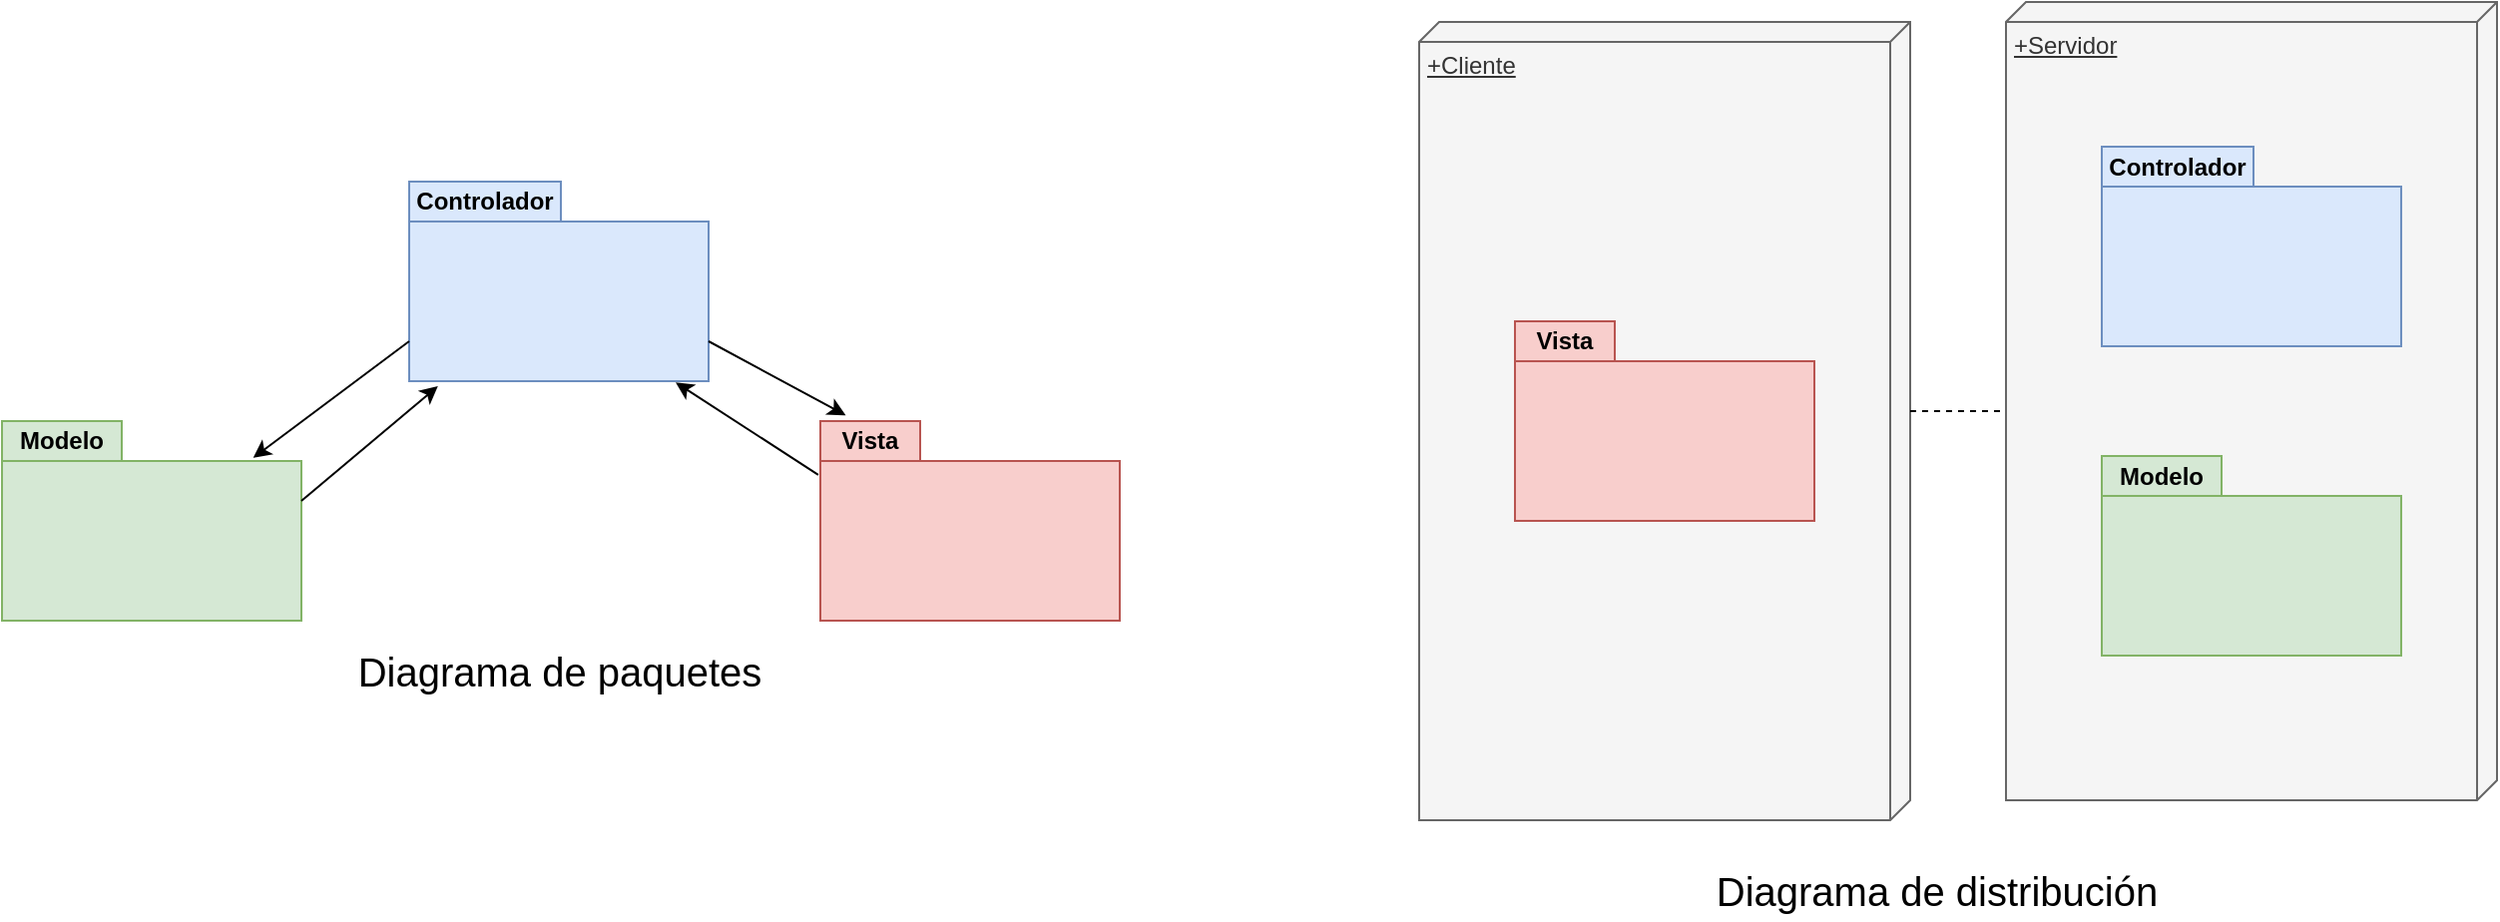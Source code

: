 <mxfile version="22.0.6" type="google">
  <diagram name="Página-1" id="UPdanoPQj8irITLxJ3jQ">
    <mxGraphModel grid="1" page="1" gridSize="10" guides="1" tooltips="1" connect="1" arrows="1" fold="1" pageScale="1" pageWidth="827" pageHeight="1169" math="0" shadow="0">
      <root>
        <mxCell id="0" />
        <mxCell id="1" parent="0" />
        <mxCell id="MygDGelbfHjvNn6pyy2d-1" value="&lt;font style=&quot;font-size: 20px;&quot;&gt;Diagrama de paquetes&lt;/font&gt;" style="text;html=1;strokeColor=none;fillColor=none;align=center;verticalAlign=middle;whiteSpace=wrap;rounded=0;" vertex="1" parent="1">
          <mxGeometry x="223.5" y="330" width="211" height="30" as="geometry" />
        </mxCell>
        <mxCell id="MygDGelbfHjvNn6pyy2d-4" value="Controlador" style="shape=folder;fontStyle=1;tabWidth=76;tabHeight=20;tabPosition=left;html=1;boundedLbl=1;labelInHeader=1;container=1;collapsible=0;whiteSpace=wrap;fillColor=#dae8fc;strokeColor=#6c8ebf;" vertex="1" parent="1">
          <mxGeometry x="254" y="100" width="150" height="100" as="geometry" />
        </mxCell>
        <mxCell id="MygDGelbfHjvNn6pyy2d-5" value="" style="html=1;strokeColor=none;resizeWidth=1;resizeHeight=1;fillColor=none;part=1;connectable=0;allowArrows=0;deletable=0;whiteSpace=wrap;" vertex="1" parent="MygDGelbfHjvNn6pyy2d-4">
          <mxGeometry width="150" height="70" relative="1" as="geometry">
            <mxPoint y="30" as="offset" />
          </mxGeometry>
        </mxCell>
        <mxCell id="MygDGelbfHjvNn6pyy2d-6" value="Modelo" style="shape=folder;fontStyle=1;tabWidth=60;tabHeight=20;tabPosition=left;html=1;boundedLbl=1;labelInHeader=1;container=1;collapsible=0;whiteSpace=wrap;fillColor=#d5e8d4;strokeColor=#82b366;" vertex="1" parent="1">
          <mxGeometry x="50" y="220" width="150" height="100" as="geometry" />
        </mxCell>
        <mxCell id="MygDGelbfHjvNn6pyy2d-7" value="" style="html=1;strokeColor=none;resizeWidth=1;resizeHeight=1;fillColor=none;part=1;connectable=0;allowArrows=0;deletable=0;whiteSpace=wrap;" vertex="1" parent="MygDGelbfHjvNn6pyy2d-6">
          <mxGeometry width="150" height="70" relative="1" as="geometry">
            <mxPoint y="30" as="offset" />
          </mxGeometry>
        </mxCell>
        <mxCell id="MygDGelbfHjvNn6pyy2d-8" value="Vista" style="shape=folder;fontStyle=1;tabWidth=50;tabHeight=20;tabPosition=left;html=1;boundedLbl=1;labelInHeader=1;container=1;collapsible=0;whiteSpace=wrap;fillColor=#f8cecc;strokeColor=#b85450;" vertex="1" parent="1">
          <mxGeometry x="460" y="220" width="150" height="100" as="geometry" />
        </mxCell>
        <mxCell id="MygDGelbfHjvNn6pyy2d-9" value="" style="html=1;strokeColor=none;resizeWidth=1;resizeHeight=1;fillColor=none;part=1;connectable=0;allowArrows=0;deletable=0;whiteSpace=wrap;" vertex="1" parent="MygDGelbfHjvNn6pyy2d-8">
          <mxGeometry width="150" height="70" relative="1" as="geometry">
            <mxPoint y="30" as="offset" />
          </mxGeometry>
        </mxCell>
        <mxCell id="MygDGelbfHjvNn6pyy2d-10" value="" style="endArrow=classic;html=1;rounded=0;exitX=0;exitY=0;exitDx=150;exitDy=40;exitPerimeter=0;entryX=0.096;entryY=1.025;entryDx=0;entryDy=0;entryPerimeter=0;" edge="1" parent="1" source="MygDGelbfHjvNn6pyy2d-6" target="MygDGelbfHjvNn6pyy2d-4">
          <mxGeometry width="50" height="50" relative="1" as="geometry">
            <mxPoint x="280" y="310" as="sourcePoint" />
            <mxPoint x="330" y="260" as="targetPoint" />
          </mxGeometry>
        </mxCell>
        <mxCell id="MygDGelbfHjvNn6pyy2d-11" value="" style="endArrow=classic;html=1;rounded=0;exitX=0;exitY=0;exitDx=0;exitDy=80;exitPerimeter=0;entryX=0.839;entryY=0.184;entryDx=0;entryDy=0;entryPerimeter=0;" edge="1" parent="1" source="MygDGelbfHjvNn6pyy2d-4" target="MygDGelbfHjvNn6pyy2d-6">
          <mxGeometry width="50" height="50" relative="1" as="geometry">
            <mxPoint x="210" y="270" as="sourcePoint" />
            <mxPoint x="278" y="213" as="targetPoint" />
          </mxGeometry>
        </mxCell>
        <mxCell id="MygDGelbfHjvNn6pyy2d-12" value="" style="endArrow=classic;html=1;rounded=0;exitX=-0.007;exitY=0.269;exitDx=0;exitDy=0;exitPerimeter=0;entryX=0.89;entryY=1.006;entryDx=0;entryDy=0;entryPerimeter=0;" edge="1" parent="1" source="MygDGelbfHjvNn6pyy2d-8" target="MygDGelbfHjvNn6pyy2d-4">
          <mxGeometry width="50" height="50" relative="1" as="geometry">
            <mxPoint x="210" y="270" as="sourcePoint" />
            <mxPoint x="278" y="213" as="targetPoint" />
          </mxGeometry>
        </mxCell>
        <mxCell id="MygDGelbfHjvNn6pyy2d-13" value="" style="endArrow=classic;html=1;rounded=0;exitX=0;exitY=0;exitDx=150;exitDy=80;exitPerimeter=0;entryX=0.085;entryY=-0.029;entryDx=0;entryDy=0;entryPerimeter=0;" edge="1" parent="1" source="MygDGelbfHjvNn6pyy2d-4" target="MygDGelbfHjvNn6pyy2d-8">
          <mxGeometry width="50" height="50" relative="1" as="geometry">
            <mxPoint x="469" y="257" as="sourcePoint" />
            <mxPoint x="398" y="211" as="targetPoint" />
          </mxGeometry>
        </mxCell>
        <mxCell id="MygDGelbfHjvNn6pyy2d-14" value="+Cliente" style="verticalAlign=top;align=left;spacingTop=8;spacingLeft=2;spacingRight=12;shape=cube;size=10;direction=south;fontStyle=4;html=1;whiteSpace=wrap;fillColor=#f5f5f5;fontColor=#333333;strokeColor=#666666;" vertex="1" parent="1">
          <mxGeometry x="760" y="20" width="246" height="400" as="geometry" />
        </mxCell>
        <mxCell id="MygDGelbfHjvNn6pyy2d-16" value="+Servidor" style="verticalAlign=top;align=left;spacingTop=8;spacingLeft=2;spacingRight=12;shape=cube;size=10;direction=south;fontStyle=4;html=1;whiteSpace=wrap;fillColor=#f5f5f5;fontColor=#333333;strokeColor=#666666;" vertex="1" parent="1">
          <mxGeometry x="1054" y="10" width="246" height="400" as="geometry" />
        </mxCell>
        <mxCell id="MygDGelbfHjvNn6pyy2d-17" value="&lt;font style=&quot;font-size: 20px;&quot;&gt;Diagrama de distribución&lt;/font&gt;" style="text;html=1;strokeColor=none;fillColor=none;align=center;verticalAlign=middle;whiteSpace=wrap;rounded=0;" vertex="1" parent="1">
          <mxGeometry x="885.75" y="440" width="266.5" height="30" as="geometry" />
        </mxCell>
        <mxCell id="MygDGelbfHjvNn6pyy2d-19" value="" style="endArrow=none;dashed=1;html=1;rounded=0;exitX=0;exitY=0;exitDx=195;exitDy=0;exitPerimeter=0;entryX=0;entryY=0;entryDx=205;entryDy=246;entryPerimeter=0;" edge="1" parent="1" source="MygDGelbfHjvNn6pyy2d-14" target="MygDGelbfHjvNn6pyy2d-16">
          <mxGeometry width="50" height="50" relative="1" as="geometry">
            <mxPoint x="1010" y="130" as="sourcePoint" />
            <mxPoint x="1060" y="80" as="targetPoint" />
          </mxGeometry>
        </mxCell>
        <mxCell id="MygDGelbfHjvNn6pyy2d-20" value="Vista" style="shape=folder;fontStyle=1;tabWidth=50;tabHeight=20;tabPosition=left;html=1;boundedLbl=1;labelInHeader=1;container=1;collapsible=0;whiteSpace=wrap;fillColor=#f8cecc;strokeColor=#b85450;" vertex="1" parent="1">
          <mxGeometry x="808" y="170" width="150" height="100" as="geometry" />
        </mxCell>
        <mxCell id="MygDGelbfHjvNn6pyy2d-21" value="" style="html=1;strokeColor=none;resizeWidth=1;resizeHeight=1;fillColor=none;part=1;connectable=0;allowArrows=0;deletable=0;whiteSpace=wrap;" vertex="1" parent="MygDGelbfHjvNn6pyy2d-20">
          <mxGeometry width="150" height="70" relative="1" as="geometry">
            <mxPoint y="30" as="offset" />
          </mxGeometry>
        </mxCell>
        <mxCell id="MygDGelbfHjvNn6pyy2d-22" value="Controlador" style="shape=folder;fontStyle=1;tabWidth=76;tabHeight=20;tabPosition=left;html=1;boundedLbl=1;labelInHeader=1;container=1;collapsible=0;whiteSpace=wrap;fillColor=#dae8fc;strokeColor=#6c8ebf;" vertex="1" parent="1">
          <mxGeometry x="1102" y="82.5" width="150" height="100" as="geometry" />
        </mxCell>
        <mxCell id="MygDGelbfHjvNn6pyy2d-23" value="" style="html=1;strokeColor=none;resizeWidth=1;resizeHeight=1;fillColor=none;part=1;connectable=0;allowArrows=0;deletable=0;whiteSpace=wrap;" vertex="1" parent="MygDGelbfHjvNn6pyy2d-22">
          <mxGeometry width="150" height="70" relative="1" as="geometry">
            <mxPoint y="30" as="offset" />
          </mxGeometry>
        </mxCell>
        <mxCell id="MygDGelbfHjvNn6pyy2d-24" value="Modelo" style="shape=folder;fontStyle=1;tabWidth=60;tabHeight=20;tabPosition=left;html=1;boundedLbl=1;labelInHeader=1;container=1;collapsible=0;whiteSpace=wrap;fillColor=#d5e8d4;strokeColor=#82b366;" vertex="1" parent="1">
          <mxGeometry x="1102" y="237.5" width="150" height="100" as="geometry" />
        </mxCell>
        <mxCell id="MygDGelbfHjvNn6pyy2d-25" value="" style="html=1;strokeColor=none;resizeWidth=1;resizeHeight=1;fillColor=none;part=1;connectable=0;allowArrows=0;deletable=0;whiteSpace=wrap;" vertex="1" parent="MygDGelbfHjvNn6pyy2d-24">
          <mxGeometry width="150" height="70" relative="1" as="geometry">
            <mxPoint y="30" as="offset" />
          </mxGeometry>
        </mxCell>
      </root>
    </mxGraphModel>
  </diagram>
</mxfile>
